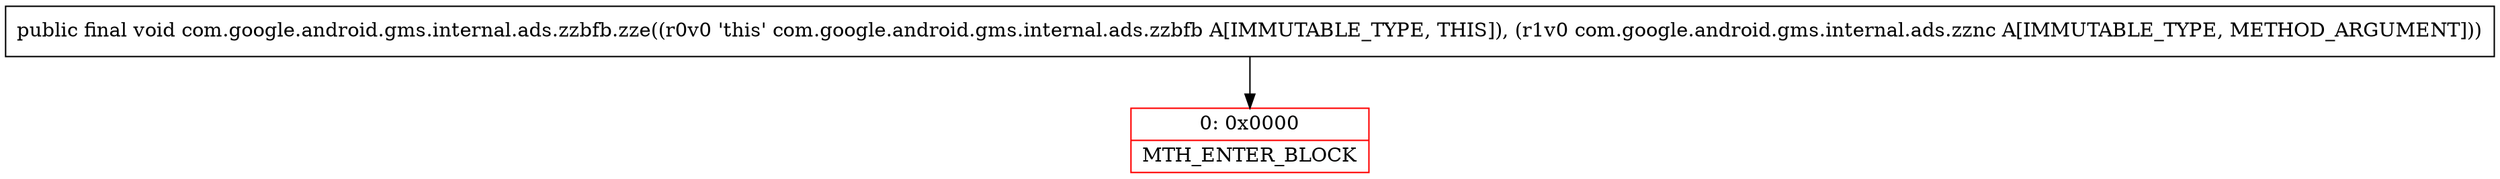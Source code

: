 digraph "CFG forcom.google.android.gms.internal.ads.zzbfb.zze(Lcom\/google\/android\/gms\/internal\/ads\/zznc;)V" {
subgraph cluster_Region_671044337 {
label = "R(0)";
node [shape=record,color=blue];
}
Node_0 [shape=record,color=red,label="{0\:\ 0x0000|MTH_ENTER_BLOCK\l}"];
MethodNode[shape=record,label="{public final void com.google.android.gms.internal.ads.zzbfb.zze((r0v0 'this' com.google.android.gms.internal.ads.zzbfb A[IMMUTABLE_TYPE, THIS]), (r1v0 com.google.android.gms.internal.ads.zznc A[IMMUTABLE_TYPE, METHOD_ARGUMENT])) }"];
MethodNode -> Node_0;
}

